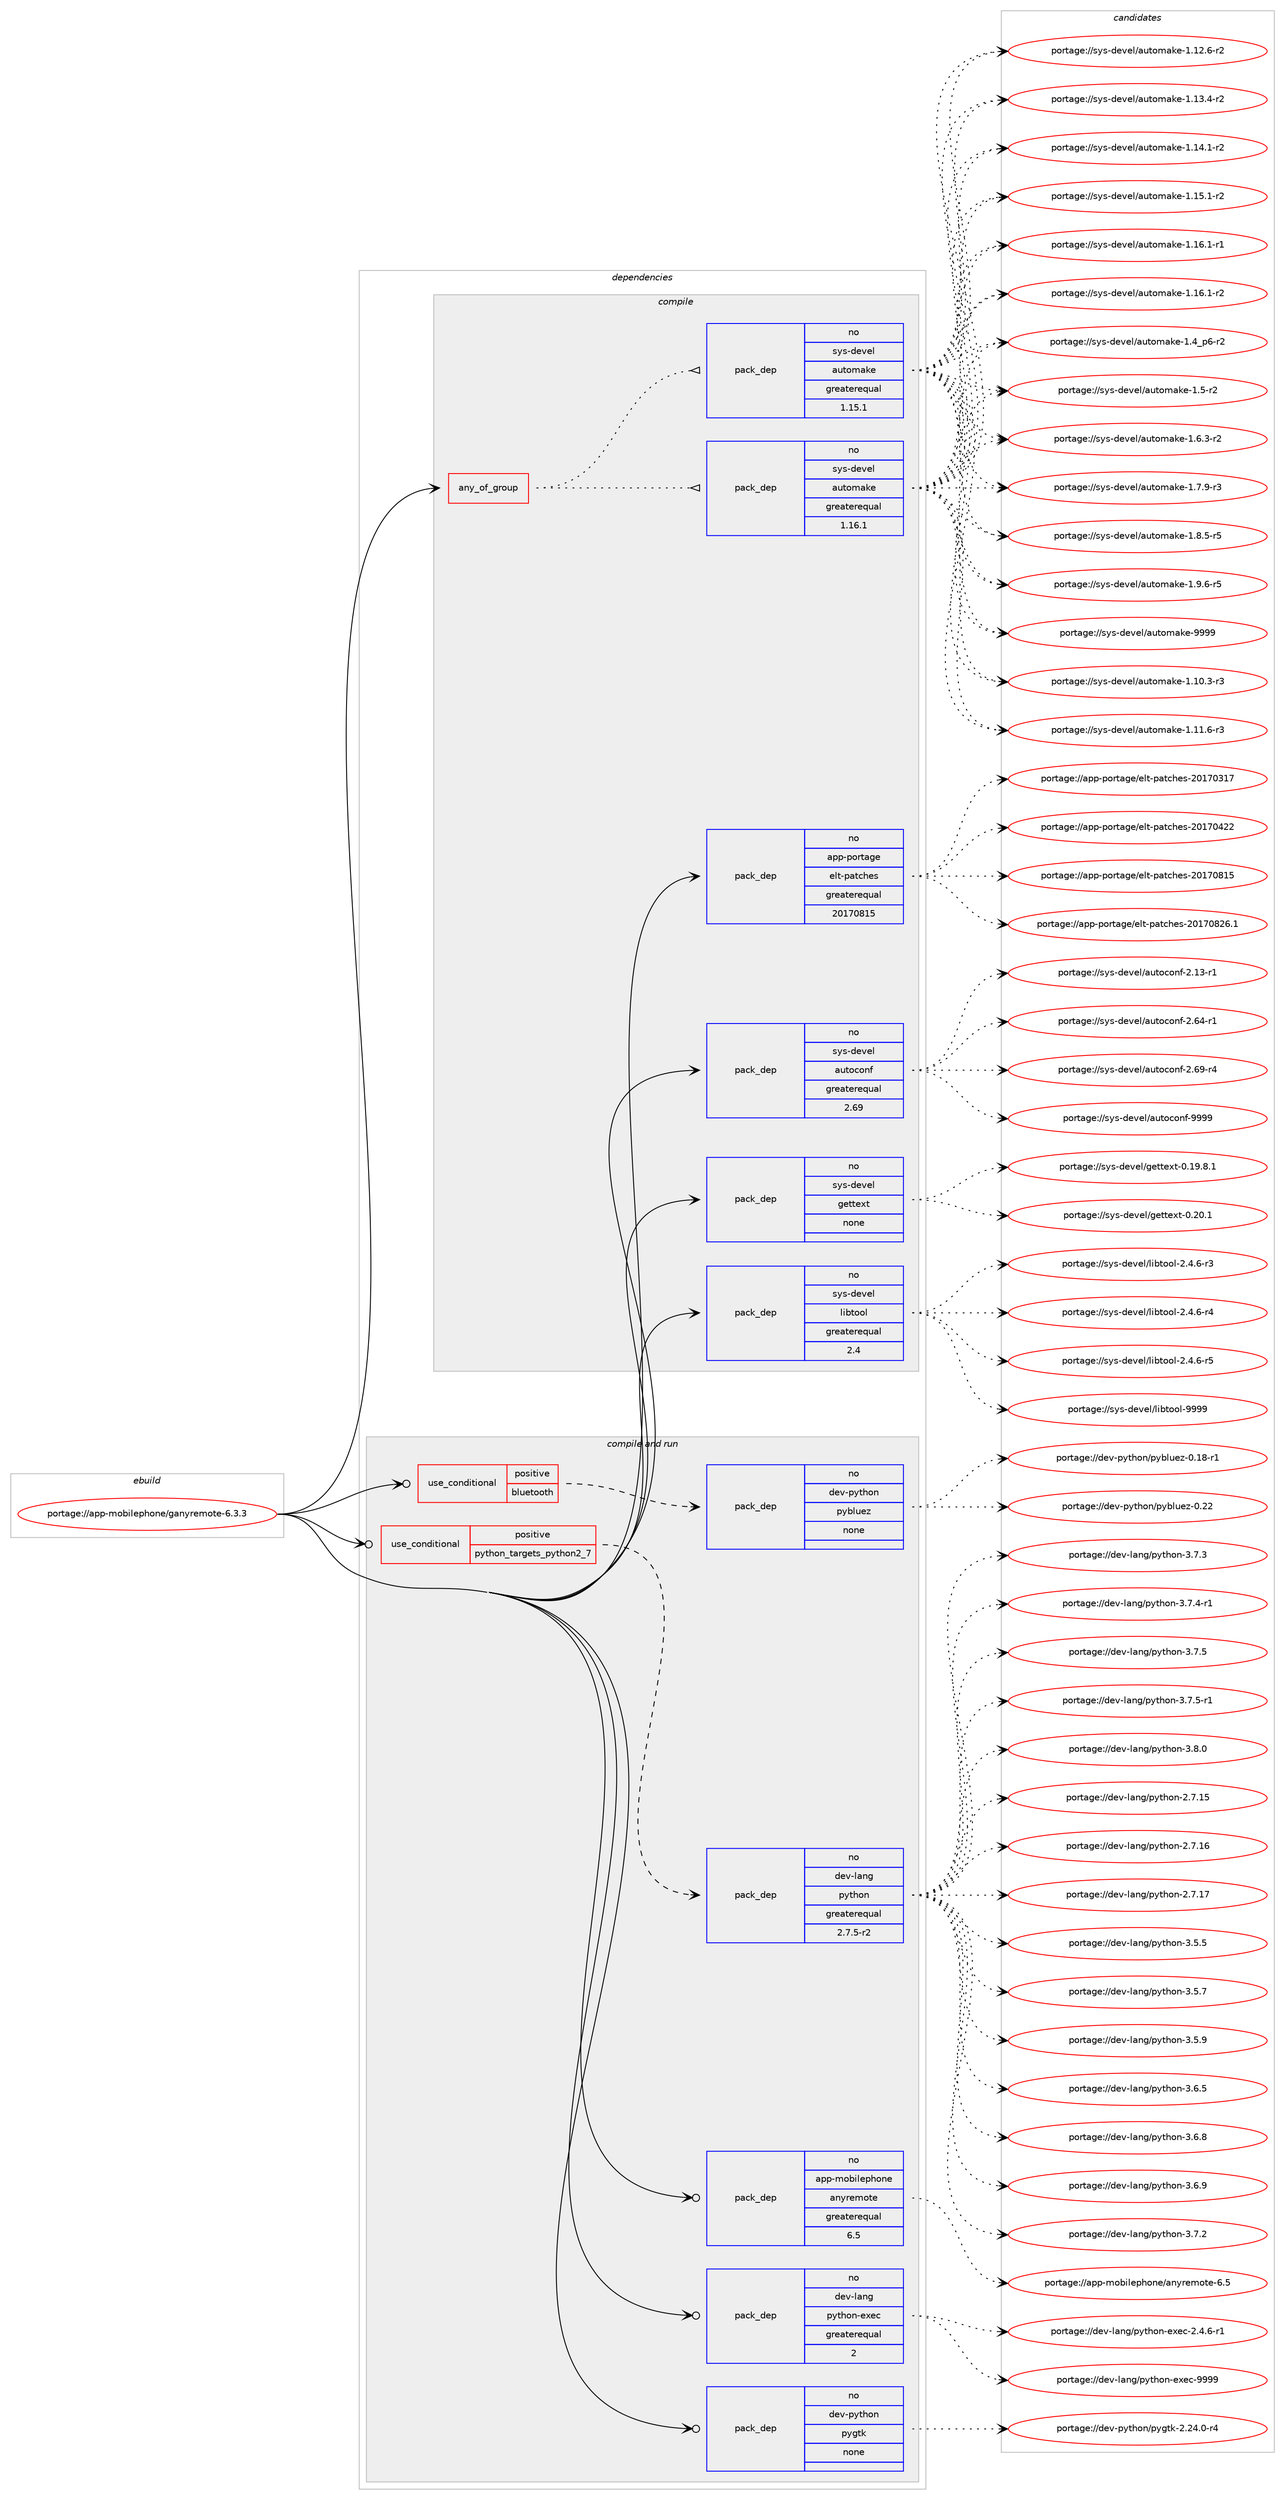 digraph prolog {

# *************
# Graph options
# *************

newrank=true;
concentrate=true;
compound=true;
graph [rankdir=LR,fontname=Helvetica,fontsize=10,ranksep=1.5];#, ranksep=2.5, nodesep=0.2];
edge  [arrowhead=vee];
node  [fontname=Helvetica,fontsize=10];

# **********
# The ebuild
# **********

subgraph cluster_leftcol {
color=gray;
rank=same;
label=<<i>ebuild</i>>;
id [label="portage://app-mobilephone/ganyremote-6.3.3", color=red, width=4, href="../app-mobilephone/ganyremote-6.3.3.svg"];
}

# ****************
# The dependencies
# ****************

subgraph cluster_midcol {
color=gray;
label=<<i>dependencies</i>>;
subgraph cluster_compile {
fillcolor="#eeeeee";
style=filled;
label=<<i>compile</i>>;
subgraph any600 {
dependency36863 [label=<<TABLE BORDER="0" CELLBORDER="1" CELLSPACING="0" CELLPADDING="4"><TR><TD CELLPADDING="10">any_of_group</TD></TR></TABLE>>, shape=none, color=red];subgraph pack27027 {
dependency36864 [label=<<TABLE BORDER="0" CELLBORDER="1" CELLSPACING="0" CELLPADDING="4" WIDTH="220"><TR><TD ROWSPAN="6" CELLPADDING="30">pack_dep</TD></TR><TR><TD WIDTH="110">no</TD></TR><TR><TD>sys-devel</TD></TR><TR><TD>automake</TD></TR><TR><TD>greaterequal</TD></TR><TR><TD>1.16.1</TD></TR></TABLE>>, shape=none, color=blue];
}
dependency36863:e -> dependency36864:w [weight=20,style="dotted",arrowhead="oinv"];
subgraph pack27028 {
dependency36865 [label=<<TABLE BORDER="0" CELLBORDER="1" CELLSPACING="0" CELLPADDING="4" WIDTH="220"><TR><TD ROWSPAN="6" CELLPADDING="30">pack_dep</TD></TR><TR><TD WIDTH="110">no</TD></TR><TR><TD>sys-devel</TD></TR><TR><TD>automake</TD></TR><TR><TD>greaterequal</TD></TR><TR><TD>1.15.1</TD></TR></TABLE>>, shape=none, color=blue];
}
dependency36863:e -> dependency36865:w [weight=20,style="dotted",arrowhead="oinv"];
}
id:e -> dependency36863:w [weight=20,style="solid",arrowhead="vee"];
subgraph pack27029 {
dependency36866 [label=<<TABLE BORDER="0" CELLBORDER="1" CELLSPACING="0" CELLPADDING="4" WIDTH="220"><TR><TD ROWSPAN="6" CELLPADDING="30">pack_dep</TD></TR><TR><TD WIDTH="110">no</TD></TR><TR><TD>app-portage</TD></TR><TR><TD>elt-patches</TD></TR><TR><TD>greaterequal</TD></TR><TR><TD>20170815</TD></TR></TABLE>>, shape=none, color=blue];
}
id:e -> dependency36866:w [weight=20,style="solid",arrowhead="vee"];
subgraph pack27030 {
dependency36867 [label=<<TABLE BORDER="0" CELLBORDER="1" CELLSPACING="0" CELLPADDING="4" WIDTH="220"><TR><TD ROWSPAN="6" CELLPADDING="30">pack_dep</TD></TR><TR><TD WIDTH="110">no</TD></TR><TR><TD>sys-devel</TD></TR><TR><TD>autoconf</TD></TR><TR><TD>greaterequal</TD></TR><TR><TD>2.69</TD></TR></TABLE>>, shape=none, color=blue];
}
id:e -> dependency36867:w [weight=20,style="solid",arrowhead="vee"];
subgraph pack27031 {
dependency36868 [label=<<TABLE BORDER="0" CELLBORDER="1" CELLSPACING="0" CELLPADDING="4" WIDTH="220"><TR><TD ROWSPAN="6" CELLPADDING="30">pack_dep</TD></TR><TR><TD WIDTH="110">no</TD></TR><TR><TD>sys-devel</TD></TR><TR><TD>gettext</TD></TR><TR><TD>none</TD></TR><TR><TD></TD></TR></TABLE>>, shape=none, color=blue];
}
id:e -> dependency36868:w [weight=20,style="solid",arrowhead="vee"];
subgraph pack27032 {
dependency36869 [label=<<TABLE BORDER="0" CELLBORDER="1" CELLSPACING="0" CELLPADDING="4" WIDTH="220"><TR><TD ROWSPAN="6" CELLPADDING="30">pack_dep</TD></TR><TR><TD WIDTH="110">no</TD></TR><TR><TD>sys-devel</TD></TR><TR><TD>libtool</TD></TR><TR><TD>greaterequal</TD></TR><TR><TD>2.4</TD></TR></TABLE>>, shape=none, color=blue];
}
id:e -> dependency36869:w [weight=20,style="solid",arrowhead="vee"];
}
subgraph cluster_compileandrun {
fillcolor="#eeeeee";
style=filled;
label=<<i>compile and run</i>>;
subgraph cond9220 {
dependency36870 [label=<<TABLE BORDER="0" CELLBORDER="1" CELLSPACING="0" CELLPADDING="4"><TR><TD ROWSPAN="3" CELLPADDING="10">use_conditional</TD></TR><TR><TD>positive</TD></TR><TR><TD>bluetooth</TD></TR></TABLE>>, shape=none, color=red];
subgraph pack27033 {
dependency36871 [label=<<TABLE BORDER="0" CELLBORDER="1" CELLSPACING="0" CELLPADDING="4" WIDTH="220"><TR><TD ROWSPAN="6" CELLPADDING="30">pack_dep</TD></TR><TR><TD WIDTH="110">no</TD></TR><TR><TD>dev-python</TD></TR><TR><TD>pybluez</TD></TR><TR><TD>none</TD></TR><TR><TD></TD></TR></TABLE>>, shape=none, color=blue];
}
dependency36870:e -> dependency36871:w [weight=20,style="dashed",arrowhead="vee"];
}
id:e -> dependency36870:w [weight=20,style="solid",arrowhead="odotvee"];
subgraph cond9221 {
dependency36872 [label=<<TABLE BORDER="0" CELLBORDER="1" CELLSPACING="0" CELLPADDING="4"><TR><TD ROWSPAN="3" CELLPADDING="10">use_conditional</TD></TR><TR><TD>positive</TD></TR><TR><TD>python_targets_python2_7</TD></TR></TABLE>>, shape=none, color=red];
subgraph pack27034 {
dependency36873 [label=<<TABLE BORDER="0" CELLBORDER="1" CELLSPACING="0" CELLPADDING="4" WIDTH="220"><TR><TD ROWSPAN="6" CELLPADDING="30">pack_dep</TD></TR><TR><TD WIDTH="110">no</TD></TR><TR><TD>dev-lang</TD></TR><TR><TD>python</TD></TR><TR><TD>greaterequal</TD></TR><TR><TD>2.7.5-r2</TD></TR></TABLE>>, shape=none, color=blue];
}
dependency36872:e -> dependency36873:w [weight=20,style="dashed",arrowhead="vee"];
}
id:e -> dependency36872:w [weight=20,style="solid",arrowhead="odotvee"];
subgraph pack27035 {
dependency36874 [label=<<TABLE BORDER="0" CELLBORDER="1" CELLSPACING="0" CELLPADDING="4" WIDTH="220"><TR><TD ROWSPAN="6" CELLPADDING="30">pack_dep</TD></TR><TR><TD WIDTH="110">no</TD></TR><TR><TD>app-mobilephone</TD></TR><TR><TD>anyremote</TD></TR><TR><TD>greaterequal</TD></TR><TR><TD>6.5</TD></TR></TABLE>>, shape=none, color=blue];
}
id:e -> dependency36874:w [weight=20,style="solid",arrowhead="odotvee"];
subgraph pack27036 {
dependency36875 [label=<<TABLE BORDER="0" CELLBORDER="1" CELLSPACING="0" CELLPADDING="4" WIDTH="220"><TR><TD ROWSPAN="6" CELLPADDING="30">pack_dep</TD></TR><TR><TD WIDTH="110">no</TD></TR><TR><TD>dev-lang</TD></TR><TR><TD>python-exec</TD></TR><TR><TD>greaterequal</TD></TR><TR><TD>2</TD></TR></TABLE>>, shape=none, color=blue];
}
id:e -> dependency36875:w [weight=20,style="solid",arrowhead="odotvee"];
subgraph pack27037 {
dependency36876 [label=<<TABLE BORDER="0" CELLBORDER="1" CELLSPACING="0" CELLPADDING="4" WIDTH="220"><TR><TD ROWSPAN="6" CELLPADDING="30">pack_dep</TD></TR><TR><TD WIDTH="110">no</TD></TR><TR><TD>dev-python</TD></TR><TR><TD>pygtk</TD></TR><TR><TD>none</TD></TR><TR><TD></TD></TR></TABLE>>, shape=none, color=blue];
}
id:e -> dependency36876:w [weight=20,style="solid",arrowhead="odotvee"];
}
subgraph cluster_run {
fillcolor="#eeeeee";
style=filled;
label=<<i>run</i>>;
}
}

# **************
# The candidates
# **************

subgraph cluster_choices {
rank=same;
color=gray;
label=<<i>candidates</i>>;

subgraph choice27027 {
color=black;
nodesep=1;
choiceportage11512111545100101118101108479711711611110997107101454946494846514511451 [label="portage://sys-devel/automake-1.10.3-r3", color=red, width=4,href="../sys-devel/automake-1.10.3-r3.svg"];
choiceportage11512111545100101118101108479711711611110997107101454946494946544511451 [label="portage://sys-devel/automake-1.11.6-r3", color=red, width=4,href="../sys-devel/automake-1.11.6-r3.svg"];
choiceportage11512111545100101118101108479711711611110997107101454946495046544511450 [label="portage://sys-devel/automake-1.12.6-r2", color=red, width=4,href="../sys-devel/automake-1.12.6-r2.svg"];
choiceportage11512111545100101118101108479711711611110997107101454946495146524511450 [label="portage://sys-devel/automake-1.13.4-r2", color=red, width=4,href="../sys-devel/automake-1.13.4-r2.svg"];
choiceportage11512111545100101118101108479711711611110997107101454946495246494511450 [label="portage://sys-devel/automake-1.14.1-r2", color=red, width=4,href="../sys-devel/automake-1.14.1-r2.svg"];
choiceportage11512111545100101118101108479711711611110997107101454946495346494511450 [label="portage://sys-devel/automake-1.15.1-r2", color=red, width=4,href="../sys-devel/automake-1.15.1-r2.svg"];
choiceportage11512111545100101118101108479711711611110997107101454946495446494511449 [label="portage://sys-devel/automake-1.16.1-r1", color=red, width=4,href="../sys-devel/automake-1.16.1-r1.svg"];
choiceportage11512111545100101118101108479711711611110997107101454946495446494511450 [label="portage://sys-devel/automake-1.16.1-r2", color=red, width=4,href="../sys-devel/automake-1.16.1-r2.svg"];
choiceportage115121115451001011181011084797117116111109971071014549465295112544511450 [label="portage://sys-devel/automake-1.4_p6-r2", color=red, width=4,href="../sys-devel/automake-1.4_p6-r2.svg"];
choiceportage11512111545100101118101108479711711611110997107101454946534511450 [label="portage://sys-devel/automake-1.5-r2", color=red, width=4,href="../sys-devel/automake-1.5-r2.svg"];
choiceportage115121115451001011181011084797117116111109971071014549465446514511450 [label="portage://sys-devel/automake-1.6.3-r2", color=red, width=4,href="../sys-devel/automake-1.6.3-r2.svg"];
choiceportage115121115451001011181011084797117116111109971071014549465546574511451 [label="portage://sys-devel/automake-1.7.9-r3", color=red, width=4,href="../sys-devel/automake-1.7.9-r3.svg"];
choiceportage115121115451001011181011084797117116111109971071014549465646534511453 [label="portage://sys-devel/automake-1.8.5-r5", color=red, width=4,href="../sys-devel/automake-1.8.5-r5.svg"];
choiceportage115121115451001011181011084797117116111109971071014549465746544511453 [label="portage://sys-devel/automake-1.9.6-r5", color=red, width=4,href="../sys-devel/automake-1.9.6-r5.svg"];
choiceportage115121115451001011181011084797117116111109971071014557575757 [label="portage://sys-devel/automake-9999", color=red, width=4,href="../sys-devel/automake-9999.svg"];
dependency36864:e -> choiceportage11512111545100101118101108479711711611110997107101454946494846514511451:w [style=dotted,weight="100"];
dependency36864:e -> choiceportage11512111545100101118101108479711711611110997107101454946494946544511451:w [style=dotted,weight="100"];
dependency36864:e -> choiceportage11512111545100101118101108479711711611110997107101454946495046544511450:w [style=dotted,weight="100"];
dependency36864:e -> choiceportage11512111545100101118101108479711711611110997107101454946495146524511450:w [style=dotted,weight="100"];
dependency36864:e -> choiceportage11512111545100101118101108479711711611110997107101454946495246494511450:w [style=dotted,weight="100"];
dependency36864:e -> choiceportage11512111545100101118101108479711711611110997107101454946495346494511450:w [style=dotted,weight="100"];
dependency36864:e -> choiceportage11512111545100101118101108479711711611110997107101454946495446494511449:w [style=dotted,weight="100"];
dependency36864:e -> choiceportage11512111545100101118101108479711711611110997107101454946495446494511450:w [style=dotted,weight="100"];
dependency36864:e -> choiceportage115121115451001011181011084797117116111109971071014549465295112544511450:w [style=dotted,weight="100"];
dependency36864:e -> choiceportage11512111545100101118101108479711711611110997107101454946534511450:w [style=dotted,weight="100"];
dependency36864:e -> choiceportage115121115451001011181011084797117116111109971071014549465446514511450:w [style=dotted,weight="100"];
dependency36864:e -> choiceportage115121115451001011181011084797117116111109971071014549465546574511451:w [style=dotted,weight="100"];
dependency36864:e -> choiceportage115121115451001011181011084797117116111109971071014549465646534511453:w [style=dotted,weight="100"];
dependency36864:e -> choiceportage115121115451001011181011084797117116111109971071014549465746544511453:w [style=dotted,weight="100"];
dependency36864:e -> choiceportage115121115451001011181011084797117116111109971071014557575757:w [style=dotted,weight="100"];
}
subgraph choice27028 {
color=black;
nodesep=1;
choiceportage11512111545100101118101108479711711611110997107101454946494846514511451 [label="portage://sys-devel/automake-1.10.3-r3", color=red, width=4,href="../sys-devel/automake-1.10.3-r3.svg"];
choiceportage11512111545100101118101108479711711611110997107101454946494946544511451 [label="portage://sys-devel/automake-1.11.6-r3", color=red, width=4,href="../sys-devel/automake-1.11.6-r3.svg"];
choiceportage11512111545100101118101108479711711611110997107101454946495046544511450 [label="portage://sys-devel/automake-1.12.6-r2", color=red, width=4,href="../sys-devel/automake-1.12.6-r2.svg"];
choiceportage11512111545100101118101108479711711611110997107101454946495146524511450 [label="portage://sys-devel/automake-1.13.4-r2", color=red, width=4,href="../sys-devel/automake-1.13.4-r2.svg"];
choiceportage11512111545100101118101108479711711611110997107101454946495246494511450 [label="portage://sys-devel/automake-1.14.1-r2", color=red, width=4,href="../sys-devel/automake-1.14.1-r2.svg"];
choiceportage11512111545100101118101108479711711611110997107101454946495346494511450 [label="portage://sys-devel/automake-1.15.1-r2", color=red, width=4,href="../sys-devel/automake-1.15.1-r2.svg"];
choiceportage11512111545100101118101108479711711611110997107101454946495446494511449 [label="portage://sys-devel/automake-1.16.1-r1", color=red, width=4,href="../sys-devel/automake-1.16.1-r1.svg"];
choiceportage11512111545100101118101108479711711611110997107101454946495446494511450 [label="portage://sys-devel/automake-1.16.1-r2", color=red, width=4,href="../sys-devel/automake-1.16.1-r2.svg"];
choiceportage115121115451001011181011084797117116111109971071014549465295112544511450 [label="portage://sys-devel/automake-1.4_p6-r2", color=red, width=4,href="../sys-devel/automake-1.4_p6-r2.svg"];
choiceportage11512111545100101118101108479711711611110997107101454946534511450 [label="portage://sys-devel/automake-1.5-r2", color=red, width=4,href="../sys-devel/automake-1.5-r2.svg"];
choiceportage115121115451001011181011084797117116111109971071014549465446514511450 [label="portage://sys-devel/automake-1.6.3-r2", color=red, width=4,href="../sys-devel/automake-1.6.3-r2.svg"];
choiceportage115121115451001011181011084797117116111109971071014549465546574511451 [label="portage://sys-devel/automake-1.7.9-r3", color=red, width=4,href="../sys-devel/automake-1.7.9-r3.svg"];
choiceportage115121115451001011181011084797117116111109971071014549465646534511453 [label="portage://sys-devel/automake-1.8.5-r5", color=red, width=4,href="../sys-devel/automake-1.8.5-r5.svg"];
choiceportage115121115451001011181011084797117116111109971071014549465746544511453 [label="portage://sys-devel/automake-1.9.6-r5", color=red, width=4,href="../sys-devel/automake-1.9.6-r5.svg"];
choiceportage115121115451001011181011084797117116111109971071014557575757 [label="portage://sys-devel/automake-9999", color=red, width=4,href="../sys-devel/automake-9999.svg"];
dependency36865:e -> choiceportage11512111545100101118101108479711711611110997107101454946494846514511451:w [style=dotted,weight="100"];
dependency36865:e -> choiceportage11512111545100101118101108479711711611110997107101454946494946544511451:w [style=dotted,weight="100"];
dependency36865:e -> choiceportage11512111545100101118101108479711711611110997107101454946495046544511450:w [style=dotted,weight="100"];
dependency36865:e -> choiceportage11512111545100101118101108479711711611110997107101454946495146524511450:w [style=dotted,weight="100"];
dependency36865:e -> choiceportage11512111545100101118101108479711711611110997107101454946495246494511450:w [style=dotted,weight="100"];
dependency36865:e -> choiceportage11512111545100101118101108479711711611110997107101454946495346494511450:w [style=dotted,weight="100"];
dependency36865:e -> choiceportage11512111545100101118101108479711711611110997107101454946495446494511449:w [style=dotted,weight="100"];
dependency36865:e -> choiceportage11512111545100101118101108479711711611110997107101454946495446494511450:w [style=dotted,weight="100"];
dependency36865:e -> choiceportage115121115451001011181011084797117116111109971071014549465295112544511450:w [style=dotted,weight="100"];
dependency36865:e -> choiceportage11512111545100101118101108479711711611110997107101454946534511450:w [style=dotted,weight="100"];
dependency36865:e -> choiceportage115121115451001011181011084797117116111109971071014549465446514511450:w [style=dotted,weight="100"];
dependency36865:e -> choiceportage115121115451001011181011084797117116111109971071014549465546574511451:w [style=dotted,weight="100"];
dependency36865:e -> choiceportage115121115451001011181011084797117116111109971071014549465646534511453:w [style=dotted,weight="100"];
dependency36865:e -> choiceportage115121115451001011181011084797117116111109971071014549465746544511453:w [style=dotted,weight="100"];
dependency36865:e -> choiceportage115121115451001011181011084797117116111109971071014557575757:w [style=dotted,weight="100"];
}
subgraph choice27029 {
color=black;
nodesep=1;
choiceportage97112112451121111141169710310147101108116451129711699104101115455048495548514955 [label="portage://app-portage/elt-patches-20170317", color=red, width=4,href="../app-portage/elt-patches-20170317.svg"];
choiceportage97112112451121111141169710310147101108116451129711699104101115455048495548525050 [label="portage://app-portage/elt-patches-20170422", color=red, width=4,href="../app-portage/elt-patches-20170422.svg"];
choiceportage97112112451121111141169710310147101108116451129711699104101115455048495548564953 [label="portage://app-portage/elt-patches-20170815", color=red, width=4,href="../app-portage/elt-patches-20170815.svg"];
choiceportage971121124511211111411697103101471011081164511297116991041011154550484955485650544649 [label="portage://app-portage/elt-patches-20170826.1", color=red, width=4,href="../app-portage/elt-patches-20170826.1.svg"];
dependency36866:e -> choiceportage97112112451121111141169710310147101108116451129711699104101115455048495548514955:w [style=dotted,weight="100"];
dependency36866:e -> choiceportage97112112451121111141169710310147101108116451129711699104101115455048495548525050:w [style=dotted,weight="100"];
dependency36866:e -> choiceportage97112112451121111141169710310147101108116451129711699104101115455048495548564953:w [style=dotted,weight="100"];
dependency36866:e -> choiceportage971121124511211111411697103101471011081164511297116991041011154550484955485650544649:w [style=dotted,weight="100"];
}
subgraph choice27030 {
color=black;
nodesep=1;
choiceportage1151211154510010111810110847971171161119911111010245504649514511449 [label="portage://sys-devel/autoconf-2.13-r1", color=red, width=4,href="../sys-devel/autoconf-2.13-r1.svg"];
choiceportage1151211154510010111810110847971171161119911111010245504654524511449 [label="portage://sys-devel/autoconf-2.64-r1", color=red, width=4,href="../sys-devel/autoconf-2.64-r1.svg"];
choiceportage1151211154510010111810110847971171161119911111010245504654574511452 [label="portage://sys-devel/autoconf-2.69-r4", color=red, width=4,href="../sys-devel/autoconf-2.69-r4.svg"];
choiceportage115121115451001011181011084797117116111991111101024557575757 [label="portage://sys-devel/autoconf-9999", color=red, width=4,href="../sys-devel/autoconf-9999.svg"];
dependency36867:e -> choiceportage1151211154510010111810110847971171161119911111010245504649514511449:w [style=dotted,weight="100"];
dependency36867:e -> choiceportage1151211154510010111810110847971171161119911111010245504654524511449:w [style=dotted,weight="100"];
dependency36867:e -> choiceportage1151211154510010111810110847971171161119911111010245504654574511452:w [style=dotted,weight="100"];
dependency36867:e -> choiceportage115121115451001011181011084797117116111991111101024557575757:w [style=dotted,weight="100"];
}
subgraph choice27031 {
color=black;
nodesep=1;
choiceportage1151211154510010111810110847103101116116101120116454846495746564649 [label="portage://sys-devel/gettext-0.19.8.1", color=red, width=4,href="../sys-devel/gettext-0.19.8.1.svg"];
choiceportage115121115451001011181011084710310111611610112011645484650484649 [label="portage://sys-devel/gettext-0.20.1", color=red, width=4,href="../sys-devel/gettext-0.20.1.svg"];
dependency36868:e -> choiceportage1151211154510010111810110847103101116116101120116454846495746564649:w [style=dotted,weight="100"];
dependency36868:e -> choiceportage115121115451001011181011084710310111611610112011645484650484649:w [style=dotted,weight="100"];
}
subgraph choice27032 {
color=black;
nodesep=1;
choiceportage1151211154510010111810110847108105981161111111084550465246544511451 [label="portage://sys-devel/libtool-2.4.6-r3", color=red, width=4,href="../sys-devel/libtool-2.4.6-r3.svg"];
choiceportage1151211154510010111810110847108105981161111111084550465246544511452 [label="portage://sys-devel/libtool-2.4.6-r4", color=red, width=4,href="../sys-devel/libtool-2.4.6-r4.svg"];
choiceportage1151211154510010111810110847108105981161111111084550465246544511453 [label="portage://sys-devel/libtool-2.4.6-r5", color=red, width=4,href="../sys-devel/libtool-2.4.6-r5.svg"];
choiceportage1151211154510010111810110847108105981161111111084557575757 [label="portage://sys-devel/libtool-9999", color=red, width=4,href="../sys-devel/libtool-9999.svg"];
dependency36869:e -> choiceportage1151211154510010111810110847108105981161111111084550465246544511451:w [style=dotted,weight="100"];
dependency36869:e -> choiceportage1151211154510010111810110847108105981161111111084550465246544511452:w [style=dotted,weight="100"];
dependency36869:e -> choiceportage1151211154510010111810110847108105981161111111084550465246544511453:w [style=dotted,weight="100"];
dependency36869:e -> choiceportage1151211154510010111810110847108105981161111111084557575757:w [style=dotted,weight="100"];
}
subgraph choice27033 {
color=black;
nodesep=1;
choiceportage10010111845112121116104111110471121219810811710112245484649564511449 [label="portage://dev-python/pybluez-0.18-r1", color=red, width=4,href="../dev-python/pybluez-0.18-r1.svg"];
choiceportage1001011184511212111610411111047112121981081171011224548465050 [label="portage://dev-python/pybluez-0.22", color=red, width=4,href="../dev-python/pybluez-0.22.svg"];
dependency36871:e -> choiceportage10010111845112121116104111110471121219810811710112245484649564511449:w [style=dotted,weight="100"];
dependency36871:e -> choiceportage1001011184511212111610411111047112121981081171011224548465050:w [style=dotted,weight="100"];
}
subgraph choice27034 {
color=black;
nodesep=1;
choiceportage10010111845108971101034711212111610411111045504655464953 [label="portage://dev-lang/python-2.7.15", color=red, width=4,href="../dev-lang/python-2.7.15.svg"];
choiceportage10010111845108971101034711212111610411111045504655464954 [label="portage://dev-lang/python-2.7.16", color=red, width=4,href="../dev-lang/python-2.7.16.svg"];
choiceportage10010111845108971101034711212111610411111045504655464955 [label="portage://dev-lang/python-2.7.17", color=red, width=4,href="../dev-lang/python-2.7.17.svg"];
choiceportage100101118451089711010347112121116104111110455146534653 [label="portage://dev-lang/python-3.5.5", color=red, width=4,href="../dev-lang/python-3.5.5.svg"];
choiceportage100101118451089711010347112121116104111110455146534655 [label="portage://dev-lang/python-3.5.7", color=red, width=4,href="../dev-lang/python-3.5.7.svg"];
choiceportage100101118451089711010347112121116104111110455146534657 [label="portage://dev-lang/python-3.5.9", color=red, width=4,href="../dev-lang/python-3.5.9.svg"];
choiceportage100101118451089711010347112121116104111110455146544653 [label="portage://dev-lang/python-3.6.5", color=red, width=4,href="../dev-lang/python-3.6.5.svg"];
choiceportage100101118451089711010347112121116104111110455146544656 [label="portage://dev-lang/python-3.6.8", color=red, width=4,href="../dev-lang/python-3.6.8.svg"];
choiceportage100101118451089711010347112121116104111110455146544657 [label="portage://dev-lang/python-3.6.9", color=red, width=4,href="../dev-lang/python-3.6.9.svg"];
choiceportage100101118451089711010347112121116104111110455146554650 [label="portage://dev-lang/python-3.7.2", color=red, width=4,href="../dev-lang/python-3.7.2.svg"];
choiceportage100101118451089711010347112121116104111110455146554651 [label="portage://dev-lang/python-3.7.3", color=red, width=4,href="../dev-lang/python-3.7.3.svg"];
choiceportage1001011184510897110103471121211161041111104551465546524511449 [label="portage://dev-lang/python-3.7.4-r1", color=red, width=4,href="../dev-lang/python-3.7.4-r1.svg"];
choiceportage100101118451089711010347112121116104111110455146554653 [label="portage://dev-lang/python-3.7.5", color=red, width=4,href="../dev-lang/python-3.7.5.svg"];
choiceportage1001011184510897110103471121211161041111104551465546534511449 [label="portage://dev-lang/python-3.7.5-r1", color=red, width=4,href="../dev-lang/python-3.7.5-r1.svg"];
choiceportage100101118451089711010347112121116104111110455146564648 [label="portage://dev-lang/python-3.8.0", color=red, width=4,href="../dev-lang/python-3.8.0.svg"];
dependency36873:e -> choiceportage10010111845108971101034711212111610411111045504655464953:w [style=dotted,weight="100"];
dependency36873:e -> choiceportage10010111845108971101034711212111610411111045504655464954:w [style=dotted,weight="100"];
dependency36873:e -> choiceportage10010111845108971101034711212111610411111045504655464955:w [style=dotted,weight="100"];
dependency36873:e -> choiceportage100101118451089711010347112121116104111110455146534653:w [style=dotted,weight="100"];
dependency36873:e -> choiceportage100101118451089711010347112121116104111110455146534655:w [style=dotted,weight="100"];
dependency36873:e -> choiceportage100101118451089711010347112121116104111110455146534657:w [style=dotted,weight="100"];
dependency36873:e -> choiceportage100101118451089711010347112121116104111110455146544653:w [style=dotted,weight="100"];
dependency36873:e -> choiceportage100101118451089711010347112121116104111110455146544656:w [style=dotted,weight="100"];
dependency36873:e -> choiceportage100101118451089711010347112121116104111110455146544657:w [style=dotted,weight="100"];
dependency36873:e -> choiceportage100101118451089711010347112121116104111110455146554650:w [style=dotted,weight="100"];
dependency36873:e -> choiceportage100101118451089711010347112121116104111110455146554651:w [style=dotted,weight="100"];
dependency36873:e -> choiceportage1001011184510897110103471121211161041111104551465546524511449:w [style=dotted,weight="100"];
dependency36873:e -> choiceportage100101118451089711010347112121116104111110455146554653:w [style=dotted,weight="100"];
dependency36873:e -> choiceportage1001011184510897110103471121211161041111104551465546534511449:w [style=dotted,weight="100"];
dependency36873:e -> choiceportage100101118451089711010347112121116104111110455146564648:w [style=dotted,weight="100"];
}
subgraph choice27035 {
color=black;
nodesep=1;
choiceportage971121124510911198105108101112104111110101479711012111410110911111610145544653 [label="portage://app-mobilephone/anyremote-6.5", color=red, width=4,href="../app-mobilephone/anyremote-6.5.svg"];
dependency36874:e -> choiceportage971121124510911198105108101112104111110101479711012111410110911111610145544653:w [style=dotted,weight="100"];
}
subgraph choice27036 {
color=black;
nodesep=1;
choiceportage10010111845108971101034711212111610411111045101120101994550465246544511449 [label="portage://dev-lang/python-exec-2.4.6-r1", color=red, width=4,href="../dev-lang/python-exec-2.4.6-r1.svg"];
choiceportage10010111845108971101034711212111610411111045101120101994557575757 [label="portage://dev-lang/python-exec-9999", color=red, width=4,href="../dev-lang/python-exec-9999.svg"];
dependency36875:e -> choiceportage10010111845108971101034711212111610411111045101120101994550465246544511449:w [style=dotted,weight="100"];
dependency36875:e -> choiceportage10010111845108971101034711212111610411111045101120101994557575757:w [style=dotted,weight="100"];
}
subgraph choice27037 {
color=black;
nodesep=1;
choiceportage1001011184511212111610411111047112121103116107455046505246484511452 [label="portage://dev-python/pygtk-2.24.0-r4", color=red, width=4,href="../dev-python/pygtk-2.24.0-r4.svg"];
dependency36876:e -> choiceportage1001011184511212111610411111047112121103116107455046505246484511452:w [style=dotted,weight="100"];
}
}

}
